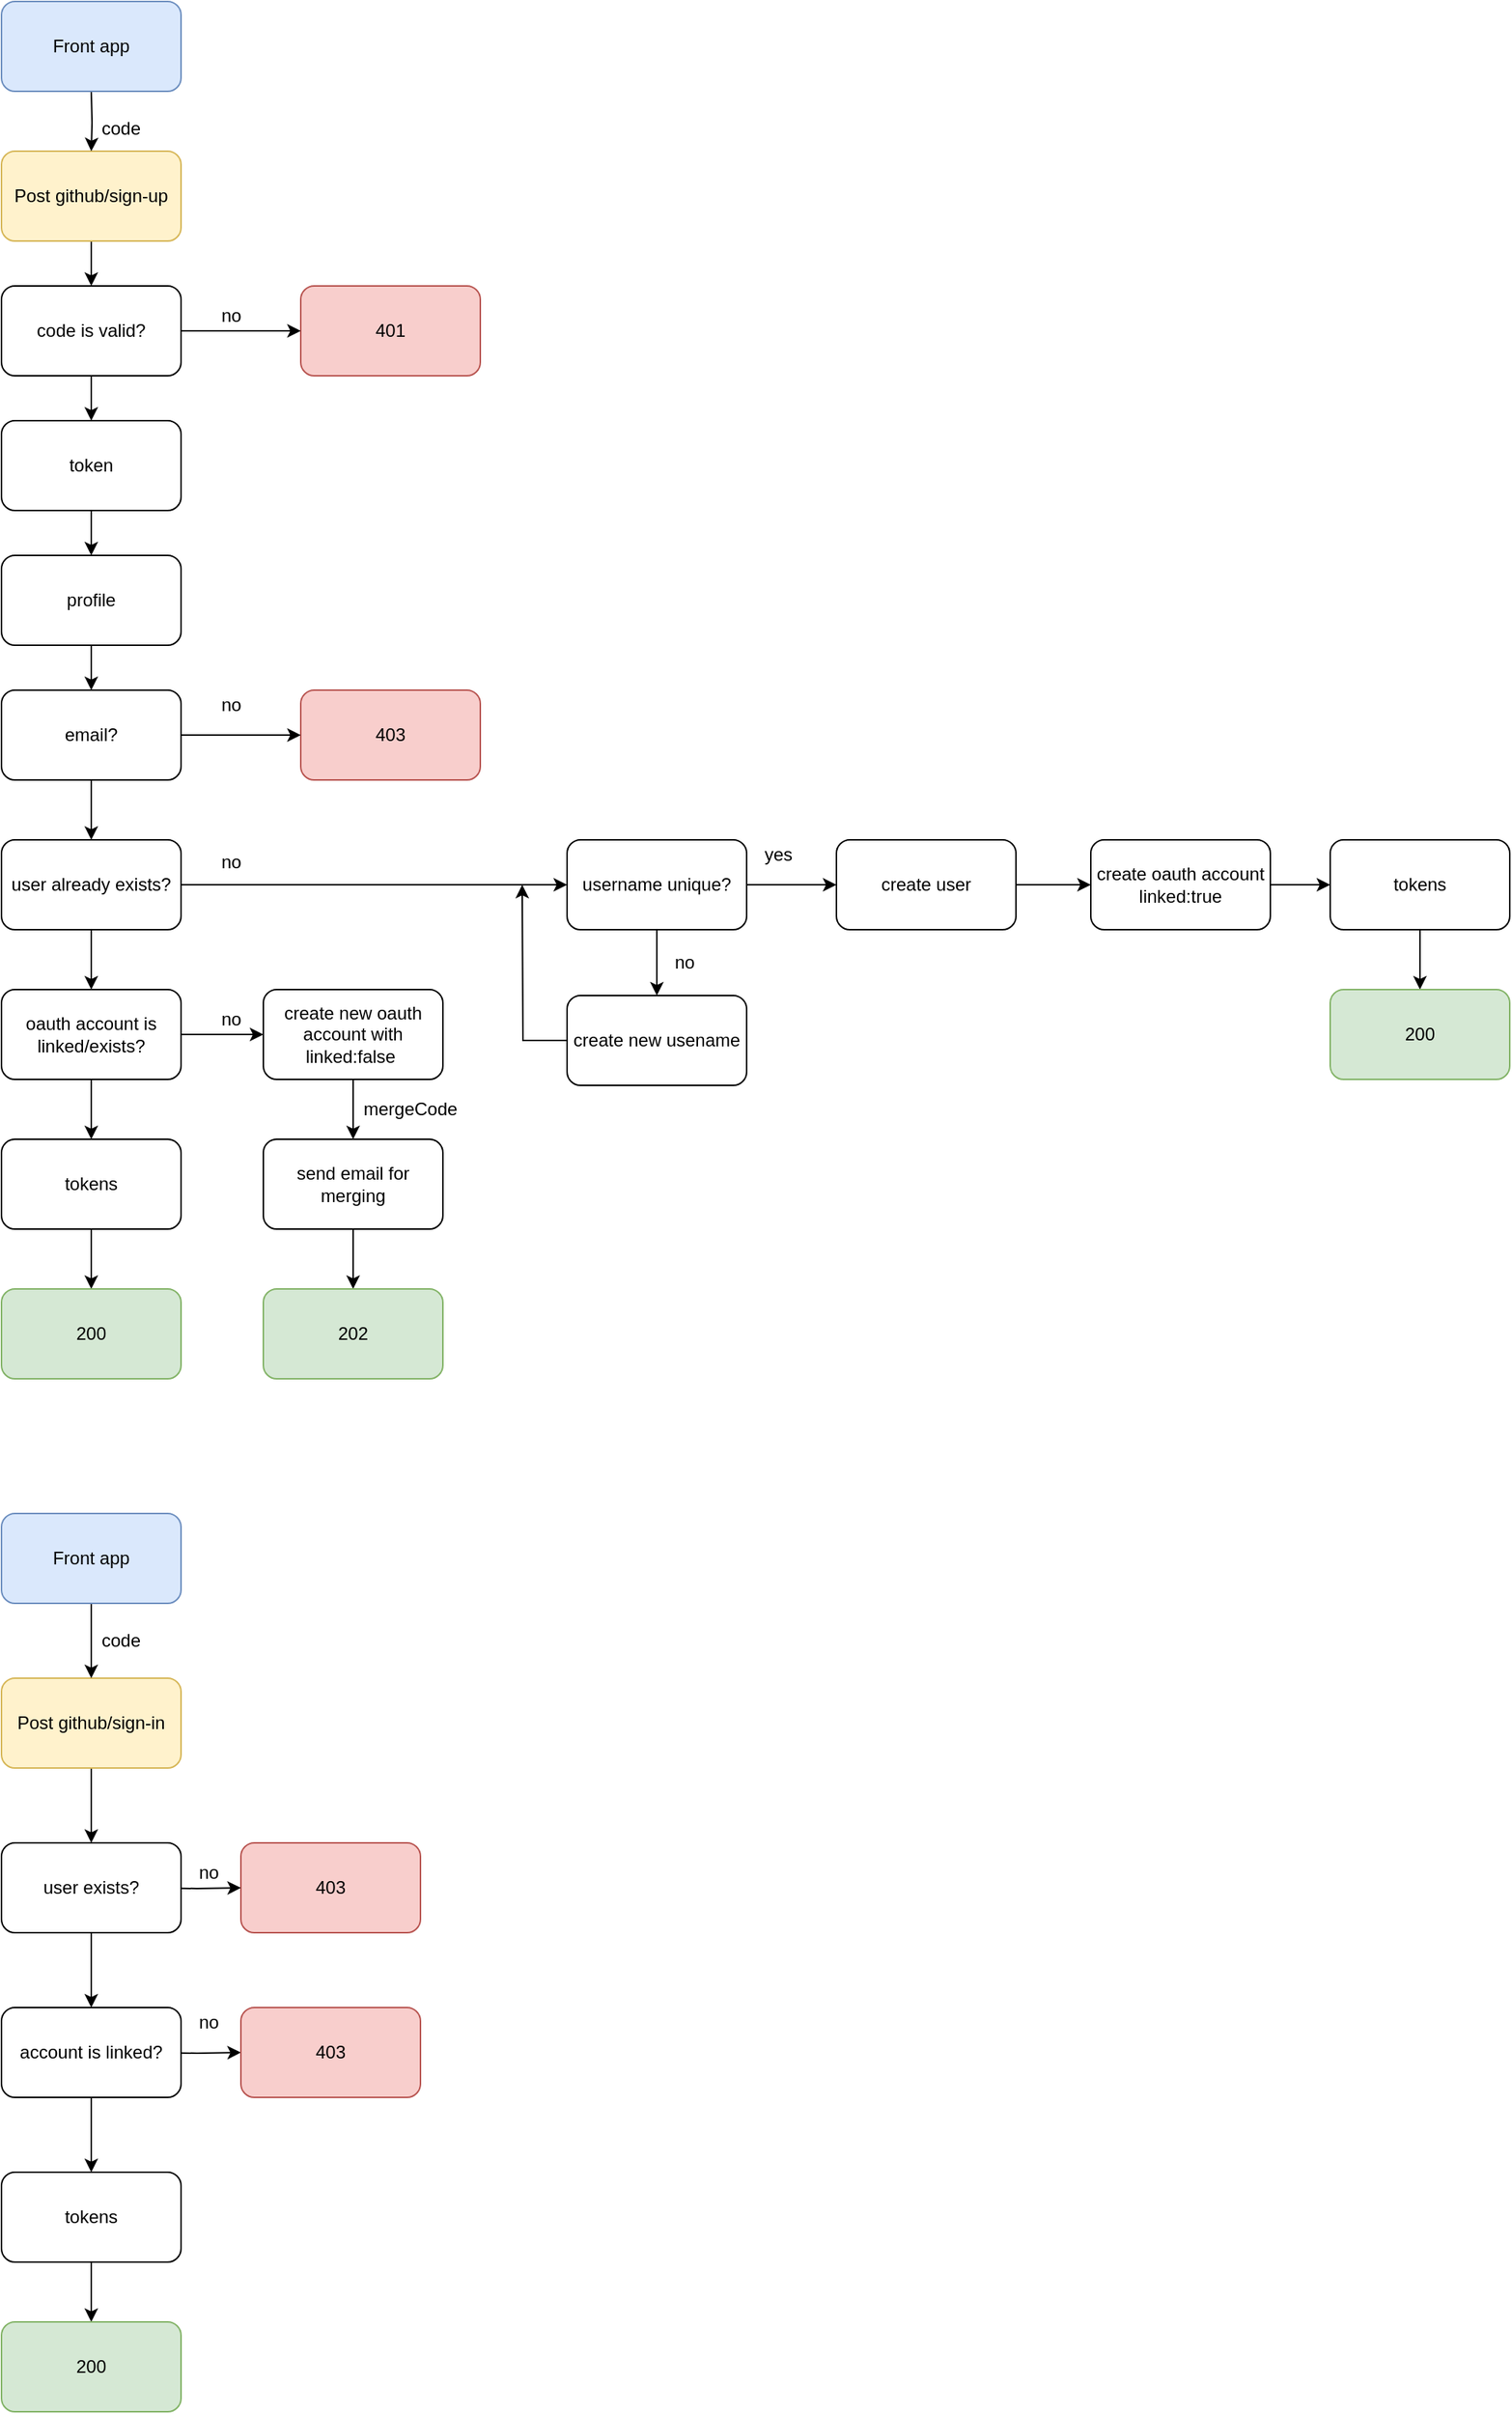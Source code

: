 <mxfile version="12.2.4" pages="1"><diagram id="9M5PBbDnRWjIMWK_WxjM" name="Page-1"><mxGraphModel dx="465" dy="757" grid="1" gridSize="10" guides="1" tooltips="1" connect="1" arrows="1" fold="1" page="1" pageScale="1" pageWidth="2336" pageHeight="1654" math="0" shadow="0"><root><mxCell id="0"/><mxCell id="1" parent="0"/><mxCell id="109" style="edgeStyle=orthogonalEdgeStyle;rounded=0;orthogonalLoop=1;jettySize=auto;html=1;exitX=0.5;exitY=1;exitDx=0;exitDy=0;" parent="1" source="2" target="105" edge="1"><mxGeometry relative="1" as="geometry"/></mxCell><mxCell id="2" value="Post github/sign-up" style="rounded=1;whiteSpace=wrap;html=1;fillColor=#fff2cc;strokeColor=#d6b656;" parent="1" vertex="1"><mxGeometry x="160" y="120" width="120" height="60" as="geometry"/></mxCell><mxCell id="3" value="code" style="text;html=1;resizable=0;points=[];autosize=1;align=left;verticalAlign=top;spacingTop=-4;" parent="1" vertex="1"><mxGeometry x="225" y="95" width="40" height="20" as="geometry"/></mxCell><mxCell id="9" style="edgeStyle=orthogonalEdgeStyle;rounded=0;orthogonalLoop=1;jettySize=auto;html=1;exitX=0.5;exitY=1;exitDx=0;exitDy=0;entryX=0.5;entryY=0;entryDx=0;entryDy=0;" parent="1" source="4" target="8" edge="1"><mxGeometry relative="1" as="geometry"/></mxCell><mxCell id="115" style="edgeStyle=orthogonalEdgeStyle;rounded=0;orthogonalLoop=1;jettySize=auto;html=1;exitX=1;exitY=0.5;exitDx=0;exitDy=0;entryX=0;entryY=0.5;entryDx=0;entryDy=0;" parent="1" source="4" target="46" edge="1"><mxGeometry relative="1" as="geometry"/></mxCell><mxCell id="4" value="user already exists?" style="rounded=1;whiteSpace=wrap;html=1;" parent="1" vertex="1"><mxGeometry x="160" y="580" width="120" height="60" as="geometry"/></mxCell><mxCell id="12" style="edgeStyle=orthogonalEdgeStyle;rounded=0;orthogonalLoop=1;jettySize=auto;html=1;exitX=0.5;exitY=1;exitDx=0;exitDy=0;" parent="1" source="8" target="11" edge="1"><mxGeometry relative="1" as="geometry"/></mxCell><mxCell id="57" style="edgeStyle=orthogonalEdgeStyle;rounded=0;orthogonalLoop=1;jettySize=auto;html=1;exitX=1;exitY=0.5;exitDx=0;exitDy=0;entryX=0;entryY=0.5;entryDx=0;entryDy=0;" parent="1" source="8" target="56" edge="1"><mxGeometry relative="1" as="geometry"/></mxCell><mxCell id="8" value="oauth account is linked/exists?" style="rounded=1;whiteSpace=wrap;html=1;" parent="1" vertex="1"><mxGeometry x="160" y="680" width="120" height="60" as="geometry"/></mxCell><mxCell id="35" style="edgeStyle=orthogonalEdgeStyle;rounded=0;orthogonalLoop=1;jettySize=auto;html=1;exitX=0.5;exitY=1;exitDx=0;exitDy=0;entryX=0.5;entryY=0;entryDx=0;entryDy=0;" parent="1" source="11" target="34" edge="1"><mxGeometry relative="1" as="geometry"/></mxCell><mxCell id="11" value="tokens" style="rounded=1;whiteSpace=wrap;html=1;" parent="1" vertex="1"><mxGeometry x="160" y="780" width="120" height="60" as="geometry"/></mxCell><mxCell id="62" style="edgeStyle=orthogonalEdgeStyle;rounded=0;orthogonalLoop=1;jettySize=auto;html=1;exitX=0.5;exitY=1;exitDx=0;exitDy=0;entryX=0.5;entryY=0;entryDx=0;entryDy=0;" parent="1" source="16" target="32" edge="1"><mxGeometry relative="1" as="geometry"><mxPoint x="395.034" y="870.276" as="targetPoint"/></mxGeometry></mxCell><mxCell id="16" value="send email for merging" style="rounded=1;whiteSpace=wrap;html=1;" parent="1" vertex="1"><mxGeometry x="335" y="780" width="120" height="60" as="geometry"/></mxCell><mxCell id="18" value="no" style="text;html=1;resizable=0;points=[];autosize=1;align=left;verticalAlign=top;spacingTop=-4;" parent="1" vertex="1"><mxGeometry x="305" y="690" width="30" height="20" as="geometry"/></mxCell><mxCell id="30" style="edgeStyle=orthogonalEdgeStyle;rounded=0;orthogonalLoop=1;jettySize=auto;html=1;exitX=1;exitY=0.5;exitDx=0;exitDy=0;" parent="1" source="26" target="27" edge="1"><mxGeometry relative="1" as="geometry"/></mxCell><mxCell id="26" value="create user" style="rounded=1;whiteSpace=wrap;html=1;" parent="1" vertex="1"><mxGeometry x="718" y="580" width="120" height="60" as="geometry"/></mxCell><mxCell id="31" style="edgeStyle=orthogonalEdgeStyle;rounded=0;orthogonalLoop=1;jettySize=auto;html=1;exitX=1;exitY=0.5;exitDx=0;exitDy=0;entryX=0;entryY=0.5;entryDx=0;entryDy=0;" parent="1" source="27" target="28" edge="1"><mxGeometry relative="1" as="geometry"/></mxCell><mxCell id="27" value="create oauth account&lt;br&gt;linked:true" style="rounded=1;whiteSpace=wrap;html=1;" parent="1" vertex="1"><mxGeometry x="888" y="580" width="120" height="60" as="geometry"/></mxCell><mxCell id="37" style="edgeStyle=orthogonalEdgeStyle;rounded=0;orthogonalLoop=1;jettySize=auto;html=1;exitX=0.5;exitY=1;exitDx=0;exitDy=0;entryX=0.5;entryY=0;entryDx=0;entryDy=0;" parent="1" source="28" target="36" edge="1"><mxGeometry relative="1" as="geometry"/></mxCell><mxCell id="28" value="tokens" style="rounded=1;whiteSpace=wrap;html=1;" parent="1" vertex="1"><mxGeometry x="1048" y="580" width="120" height="60" as="geometry"/></mxCell><mxCell id="32" value="202" style="rounded=1;whiteSpace=wrap;html=1;fillColor=#d5e8d4;strokeColor=#82b366;" parent="1" vertex="1"><mxGeometry x="335" y="880" width="120" height="60" as="geometry"/></mxCell><mxCell id="34" value="200" style="rounded=1;whiteSpace=wrap;html=1;fillColor=#d5e8d4;strokeColor=#82b366;" parent="1" vertex="1"><mxGeometry x="160" y="880" width="120" height="60" as="geometry"/></mxCell><mxCell id="36" value="200" style="rounded=1;whiteSpace=wrap;html=1;fillColor=#d5e8d4;strokeColor=#82b366;" parent="1" vertex="1"><mxGeometry x="1048" y="680" width="120" height="60" as="geometry"/></mxCell><mxCell id="42" value="no" style="text;html=1;resizable=0;points=[];autosize=1;align=left;verticalAlign=top;spacingTop=-4;" parent="1" vertex="1"><mxGeometry x="305" y="585" width="30" height="20" as="geometry"/></mxCell><mxCell id="43" value="403" style="rounded=1;whiteSpace=wrap;html=1;fillColor=#f8cecc;strokeColor=#b85450;" parent="1" vertex="1"><mxGeometry x="360" y="480" width="120" height="60" as="geometry"/></mxCell><mxCell id="45" value="no" style="text;html=1;resizable=0;points=[];autosize=1;align=left;verticalAlign=top;spacingTop=-4;" parent="1" vertex="1"><mxGeometry x="305" y="480" width="30" height="20" as="geometry"/></mxCell><mxCell id="48" style="edgeStyle=orthogonalEdgeStyle;rounded=0;orthogonalLoop=1;jettySize=auto;html=1;exitX=1;exitY=0.5;exitDx=0;exitDy=0;" parent="1" source="46" target="26" edge="1"><mxGeometry relative="1" as="geometry"/></mxCell><mxCell id="64" style="edgeStyle=orthogonalEdgeStyle;rounded=0;orthogonalLoop=1;jettySize=auto;html=1;exitX=0.5;exitY=1;exitDx=0;exitDy=0;entryX=0.5;entryY=0;entryDx=0;entryDy=0;" parent="1" source="46" target="51" edge="1"><mxGeometry relative="1" as="geometry"/></mxCell><mxCell id="46" value="username unique?" style="rounded=1;whiteSpace=wrap;html=1;" parent="1" vertex="1"><mxGeometry x="538" y="580" width="120" height="60" as="geometry"/></mxCell><mxCell id="50" value="yes" style="text;html=1;resizable=0;points=[];autosize=1;align=left;verticalAlign=top;spacingTop=-4;" parent="1" vertex="1"><mxGeometry x="668" y="580" width="30" height="20" as="geometry"/></mxCell><mxCell id="52" style="edgeStyle=orthogonalEdgeStyle;rounded=0;orthogonalLoop=1;jettySize=auto;html=1;exitX=0;exitY=0.5;exitDx=0;exitDy=0;" parent="1" source="51" edge="1"><mxGeometry relative="1" as="geometry"><mxPoint x="508" y="610" as="targetPoint"/></mxGeometry></mxCell><mxCell id="51" value="create new usename" style="rounded=1;whiteSpace=wrap;html=1;" parent="1" vertex="1"><mxGeometry x="538" y="684" width="120" height="60" as="geometry"/></mxCell><mxCell id="60" style="edgeStyle=orthogonalEdgeStyle;rounded=0;orthogonalLoop=1;jettySize=auto;html=1;exitX=0.5;exitY=1;exitDx=0;exitDy=0;entryX=0.5;entryY=0;entryDx=0;entryDy=0;" parent="1" source="56" target="16" edge="1"><mxGeometry relative="1" as="geometry"/></mxCell><mxCell id="56" value="create new oauth account with linked:false&amp;nbsp;" style="rounded=1;whiteSpace=wrap;html=1;" parent="1" vertex="1"><mxGeometry x="335" y="680" width="120" height="60" as="geometry"/></mxCell><mxCell id="61" value="mergeCode&amp;nbsp;" style="text;html=1;resizable=0;points=[];autosize=1;align=left;verticalAlign=top;spacingTop=-4;" parent="1" vertex="1"><mxGeometry x="400" y="750" width="80" height="20" as="geometry"/></mxCell><mxCell id="69" style="edgeStyle=orthogonalEdgeStyle;rounded=0;orthogonalLoop=1;jettySize=auto;html=1;exitX=0.5;exitY=1;exitDx=0;exitDy=0;entryX=0.5;entryY=0;entryDx=0;entryDy=0;" parent="1" source="63" target="93" edge="1"><mxGeometry relative="1" as="geometry"><mxPoint x="219.765" y="1239.706" as="targetPoint"/></mxGeometry></mxCell><mxCell id="63" value="Post github/sign-in" style="rounded=1;whiteSpace=wrap;html=1;fillColor=#fff2cc;strokeColor=#d6b656;" parent="1" vertex="1"><mxGeometry x="160" y="1140" width="120" height="60" as="geometry"/></mxCell><mxCell id="65" value="no" style="text;html=1;resizable=0;points=[];autosize=1;align=left;verticalAlign=top;spacingTop=-4;" parent="1" vertex="1"><mxGeometry x="608" y="652" width="30" height="20" as="geometry"/></mxCell><mxCell id="67" style="edgeStyle=orthogonalEdgeStyle;rounded=0;orthogonalLoop=1;jettySize=auto;html=1;entryX=0.5;entryY=0;entryDx=0;entryDy=0;" parent="1" target="2" edge="1"><mxGeometry relative="1" as="geometry"><mxPoint x="220" y="80" as="sourcePoint"/></mxGeometry></mxCell><mxCell id="66" value="Front app" style="rounded=1;whiteSpace=wrap;html=1;fillColor=#dae8fc;strokeColor=#6c8ebf;" parent="1" vertex="1"><mxGeometry x="160" y="20" width="120" height="60" as="geometry"/></mxCell><mxCell id="71" style="edgeStyle=orthogonalEdgeStyle;rounded=0;orthogonalLoop=1;jettySize=auto;html=1;exitX=0.5;exitY=1;exitDx=0;exitDy=0;entryX=0.5;entryY=0;entryDx=0;entryDy=0;" parent="1" source="70" target="63" edge="1"><mxGeometry relative="1" as="geometry"/></mxCell><mxCell id="70" value="Front app" style="rounded=1;whiteSpace=wrap;html=1;fillColor=#dae8fc;strokeColor=#6c8ebf;" parent="1" vertex="1"><mxGeometry x="160" y="1030" width="120" height="60" as="geometry"/></mxCell><mxCell id="72" value="code" style="text;html=1;resizable=0;points=[];autosize=1;align=left;verticalAlign=top;spacingTop=-4;" parent="1" vertex="1"><mxGeometry x="225" y="1105" width="40" height="20" as="geometry"/></mxCell><mxCell id="74" value="403" style="rounded=1;whiteSpace=wrap;html=1;fillColor=#f8cecc;strokeColor=#b85450;" parent="1" vertex="1"><mxGeometry x="320" y="1250" width="120" height="60" as="geometry"/></mxCell><mxCell id="77" style="edgeStyle=orthogonalEdgeStyle;rounded=0;orthogonalLoop=1;jettySize=auto;html=1;exitX=1;exitY=0.5;exitDx=0;exitDy=0;entryX=0;entryY=0.5;entryDx=0;entryDy=0;" parent="1" target="74" edge="1"><mxGeometry relative="1" as="geometry"><mxPoint x="260" y="1280" as="sourcePoint"/></mxGeometry></mxCell><mxCell id="78" value="no" style="text;html=1;resizable=0;points=[];autosize=1;align=left;verticalAlign=top;spacingTop=-4;" parent="1" vertex="1"><mxGeometry x="290" y="1260" width="30" height="20" as="geometry"/></mxCell><mxCell id="84" style="edgeStyle=orthogonalEdgeStyle;rounded=0;orthogonalLoop=1;jettySize=auto;html=1;exitX=1;exitY=0.5;exitDx=0;exitDy=0;" parent="1" target="83" edge="1"><mxGeometry relative="1" as="geometry"><mxPoint x="260" y="1390" as="sourcePoint"/></mxGeometry></mxCell><mxCell id="90" style="edgeStyle=orthogonalEdgeStyle;rounded=0;orthogonalLoop=1;jettySize=auto;html=1;exitX=0.5;exitY=1;exitDx=0;exitDy=0;entryX=0.5;entryY=0;entryDx=0;entryDy=0;" parent="1" source="96" target="88" edge="1"><mxGeometry relative="1" as="geometry"><mxPoint x="220" y="1430" as="sourcePoint"/></mxGeometry></mxCell><mxCell id="83" value="403" style="rounded=1;whiteSpace=wrap;html=1;fillColor=#f8cecc;strokeColor=#b85450;" parent="1" vertex="1"><mxGeometry x="320" y="1360" width="120" height="60" as="geometry"/></mxCell><mxCell id="85" value="no" style="text;html=1;resizable=0;points=[];autosize=1;align=left;verticalAlign=top;spacingTop=-4;" parent="1" vertex="1"><mxGeometry x="290" y="1360" width="30" height="20" as="geometry"/></mxCell><mxCell id="87" style="edgeStyle=orthogonalEdgeStyle;rounded=0;orthogonalLoop=1;jettySize=auto;html=1;exitX=0.5;exitY=1;exitDx=0;exitDy=0;entryX=0.5;entryY=0;entryDx=0;entryDy=0;" parent="1" source="88" target="89" edge="1"><mxGeometry relative="1" as="geometry"/></mxCell><mxCell id="88" value="tokens" style="rounded=1;whiteSpace=wrap;html=1;" parent="1" vertex="1"><mxGeometry x="160" y="1470" width="120" height="60" as="geometry"/></mxCell><mxCell id="89" value="200" style="rounded=1;whiteSpace=wrap;html=1;fillColor=#d5e8d4;strokeColor=#82b366;" parent="1" vertex="1"><mxGeometry x="160" y="1570" width="120" height="60" as="geometry"/></mxCell><mxCell id="97" style="edgeStyle=orthogonalEdgeStyle;rounded=0;orthogonalLoop=1;jettySize=auto;html=1;exitX=0.5;exitY=1;exitDx=0;exitDy=0;entryX=0.5;entryY=0;entryDx=0;entryDy=0;" parent="1" source="93" target="96" edge="1"><mxGeometry relative="1" as="geometry"/></mxCell><mxCell id="93" value="user exists?" style="rounded=1;whiteSpace=wrap;html=1;" parent="1" vertex="1"><mxGeometry x="160" y="1250" width="120" height="60" as="geometry"/></mxCell><mxCell id="96" value="account is linked?" style="rounded=1;whiteSpace=wrap;html=1;" parent="1" vertex="1"><mxGeometry x="160" y="1360" width="120" height="60" as="geometry"/></mxCell><mxCell id="111" style="edgeStyle=orthogonalEdgeStyle;rounded=0;orthogonalLoop=1;jettySize=auto;html=1;exitX=0.5;exitY=1;exitDx=0;exitDy=0;entryX=0.5;entryY=0;entryDx=0;entryDy=0;" parent="1" source="98" target="100" edge="1"><mxGeometry relative="1" as="geometry"/></mxCell><mxCell id="98" value="token" style="rounded=1;whiteSpace=wrap;html=1;" parent="1" vertex="1"><mxGeometry x="160" y="300" width="120" height="60" as="geometry"/></mxCell><mxCell id="112" style="edgeStyle=orthogonalEdgeStyle;rounded=0;orthogonalLoop=1;jettySize=auto;html=1;exitX=0.5;exitY=1;exitDx=0;exitDy=0;entryX=0.5;entryY=0;entryDx=0;entryDy=0;" parent="1" source="100" target="108" edge="1"><mxGeometry relative="1" as="geometry"/></mxCell><mxCell id="100" value="profile" style="rounded=1;whiteSpace=wrap;html=1;" parent="1" vertex="1"><mxGeometry x="160" y="390" width="120" height="60" as="geometry"/></mxCell><mxCell id="102" value="401" style="rounded=1;whiteSpace=wrap;html=1;fillColor=#f8cecc;strokeColor=#b85450;" parent="1" vertex="1"><mxGeometry x="360" y="210" width="120" height="60" as="geometry"/></mxCell><mxCell id="106" style="edgeStyle=orthogonalEdgeStyle;rounded=0;orthogonalLoop=1;jettySize=auto;html=1;exitX=1;exitY=0.5;exitDx=0;exitDy=0;entryX=0;entryY=0.5;entryDx=0;entryDy=0;" parent="1" source="105" target="102" edge="1"><mxGeometry relative="1" as="geometry"/></mxCell><mxCell id="110" style="edgeStyle=orthogonalEdgeStyle;rounded=0;orthogonalLoop=1;jettySize=auto;html=1;exitX=0.5;exitY=1;exitDx=0;exitDy=0;" parent="1" source="105" target="98" edge="1"><mxGeometry relative="1" as="geometry"/></mxCell><mxCell id="105" value="code is valid?" style="rounded=1;whiteSpace=wrap;html=1;" parent="1" vertex="1"><mxGeometry x="160" y="210" width="120" height="60" as="geometry"/></mxCell><mxCell id="107" value="no&lt;br&gt;" style="text;html=1;resizable=0;points=[];autosize=1;align=left;verticalAlign=top;spacingTop=-4;" parent="1" vertex="1"><mxGeometry x="305" y="220" width="30" height="20" as="geometry"/></mxCell><mxCell id="113" style="edgeStyle=orthogonalEdgeStyle;rounded=0;orthogonalLoop=1;jettySize=auto;html=1;exitX=1;exitY=0.5;exitDx=0;exitDy=0;entryX=0;entryY=0.5;entryDx=0;entryDy=0;" parent="1" source="108" target="43" edge="1"><mxGeometry relative="1" as="geometry"/></mxCell><mxCell id="114" style="edgeStyle=orthogonalEdgeStyle;rounded=0;orthogonalLoop=1;jettySize=auto;html=1;exitX=0.5;exitY=1;exitDx=0;exitDy=0;entryX=0.5;entryY=0;entryDx=0;entryDy=0;" parent="1" source="108" target="4" edge="1"><mxGeometry relative="1" as="geometry"/></mxCell><mxCell id="108" value="email?" style="rounded=1;whiteSpace=wrap;html=1;" parent="1" vertex="1"><mxGeometry x="160" y="480" width="120" height="60" as="geometry"/></mxCell></root></mxGraphModel></diagram></mxfile>